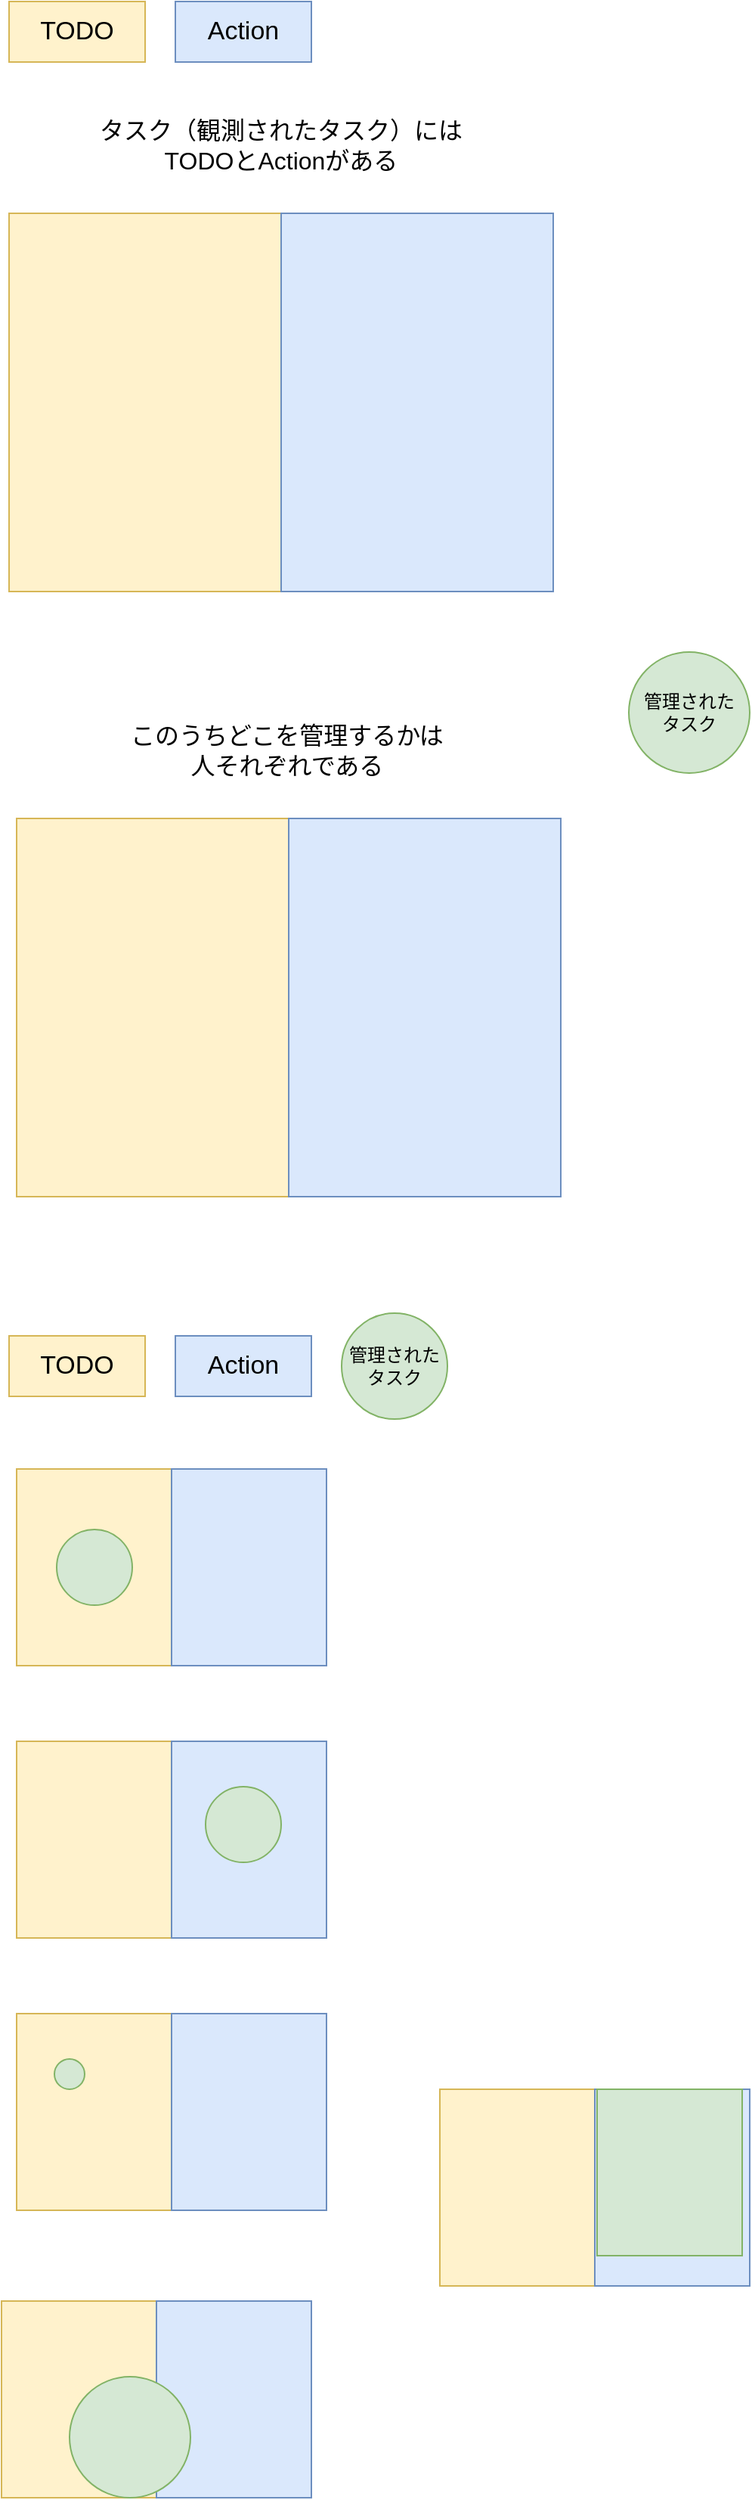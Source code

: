 <mxfile pages="1" version="11.2.5" type="device"><diagram id="jCn8M8dcA-2BfJrMnD3I" name="Page-1"><mxGraphModel dx="1086" dy="808" grid="1" gridSize="10" guides="1" tooltips="1" connect="1" arrows="1" fold="1" page="1" pageScale="1" pageWidth="827" pageHeight="1169" math="0" shadow="0"><root><mxCell id="0"/><mxCell id="1" parent="0"/><mxCell id="x2i1EUNOHhuzU4UhuLMq-5" value="&lt;font style=&quot;font-size: 17px&quot;&gt;TODO&lt;/font&gt;" style="rounded=0;whiteSpace=wrap;html=1;fillColor=#fff2cc;strokeColor=#d6b656;" vertex="1" parent="1"><mxGeometry x="200" y="50" width="90" height="40" as="geometry"/></mxCell><mxCell id="x2i1EUNOHhuzU4UhuLMq-6" value="&lt;font style=&quot;font-size: 17px&quot;&gt;Action&lt;/font&gt;" style="rounded=0;whiteSpace=wrap;html=1;fillColor=#dae8fc;strokeColor=#6c8ebf;" vertex="1" parent="1"><mxGeometry x="310" y="50" width="90" height="40" as="geometry"/></mxCell><mxCell id="x2i1EUNOHhuzU4UhuLMq-7" value="" style="group" vertex="1" connectable="0" parent="1"><mxGeometry x="200" y="190" width="360" height="250" as="geometry"/></mxCell><mxCell id="x2i1EUNOHhuzU4UhuLMq-1" value="" style="rounded=0;whiteSpace=wrap;html=1;" vertex="1" parent="x2i1EUNOHhuzU4UhuLMq-7"><mxGeometry width="360" height="250" as="geometry"/></mxCell><mxCell id="x2i1EUNOHhuzU4UhuLMq-2" value="" style="rounded=0;whiteSpace=wrap;html=1;fillColor=#fff2cc;strokeColor=#d6b656;" vertex="1" parent="x2i1EUNOHhuzU4UhuLMq-7"><mxGeometry width="180" height="250" as="geometry"/></mxCell><mxCell id="x2i1EUNOHhuzU4UhuLMq-3" value="" style="rounded=0;whiteSpace=wrap;html=1;fillColor=#dae8fc;strokeColor=#6c8ebf;" vertex="1" parent="x2i1EUNOHhuzU4UhuLMq-7"><mxGeometry x="180" width="180" height="250" as="geometry"/></mxCell><mxCell id="x2i1EUNOHhuzU4UhuLMq-8" value="管理された&lt;br&gt;タスク" style="ellipse;whiteSpace=wrap;html=1;aspect=fixed;fillColor=#d5e8d4;strokeColor=#82b366;" vertex="1" parent="1"><mxGeometry x="610" y="480" width="80" height="80" as="geometry"/></mxCell><mxCell id="x2i1EUNOHhuzU4UhuLMq-9" value="&lt;font style=&quot;font-size: 16px&quot;&gt;タスク（観測されたタスク）には&lt;br&gt;TODOとActionがある&lt;/font&gt;" style="text;html=1;strokeColor=none;fillColor=none;align=center;verticalAlign=middle;whiteSpace=wrap;rounded=0;" vertex="1" parent="1"><mxGeometry x="230" y="120" width="300" height="50" as="geometry"/></mxCell><mxCell id="x2i1EUNOHhuzU4UhuLMq-10" value="" style="group" vertex="1" connectable="0" parent="1"><mxGeometry x="205" y="590" width="360" height="250" as="geometry"/></mxCell><mxCell id="x2i1EUNOHhuzU4UhuLMq-11" value="" style="rounded=0;whiteSpace=wrap;html=1;" vertex="1" parent="x2i1EUNOHhuzU4UhuLMq-10"><mxGeometry width="360" height="250" as="geometry"/></mxCell><mxCell id="x2i1EUNOHhuzU4UhuLMq-12" value="" style="rounded=0;whiteSpace=wrap;html=1;fillColor=#fff2cc;strokeColor=#d6b656;" vertex="1" parent="x2i1EUNOHhuzU4UhuLMq-10"><mxGeometry width="180" height="250" as="geometry"/></mxCell><mxCell id="x2i1EUNOHhuzU4UhuLMq-13" value="" style="rounded=0;whiteSpace=wrap;html=1;fillColor=#dae8fc;strokeColor=#6c8ebf;" vertex="1" parent="x2i1EUNOHhuzU4UhuLMq-10"><mxGeometry x="180" width="180" height="250" as="geometry"/></mxCell><mxCell id="x2i1EUNOHhuzU4UhuLMq-14" value="&lt;span style=&quot;font-size: 16px&quot;&gt;このうちどこを管理するかは&lt;br&gt;人それぞれである&lt;/span&gt;" style="text;html=1;strokeColor=none;fillColor=none;align=center;verticalAlign=middle;whiteSpace=wrap;rounded=0;" vertex="1" parent="1"><mxGeometry x="234" y="520" width="300" height="50" as="geometry"/></mxCell><mxCell id="x2i1EUNOHhuzU4UhuLMq-15" value="" style="group" vertex="1" connectable="0" parent="1"><mxGeometry x="205" y="1020" width="205" height="130" as="geometry"/></mxCell><mxCell id="x2i1EUNOHhuzU4UhuLMq-16" value="" style="rounded=0;whiteSpace=wrap;html=1;" vertex="1" parent="x2i1EUNOHhuzU4UhuLMq-15"><mxGeometry width="205" height="130" as="geometry"/></mxCell><mxCell id="x2i1EUNOHhuzU4UhuLMq-17" value="" style="rounded=0;whiteSpace=wrap;html=1;fillColor=#fff2cc;strokeColor=#d6b656;" vertex="1" parent="x2i1EUNOHhuzU4UhuLMq-15"><mxGeometry width="102.5" height="130" as="geometry"/></mxCell><mxCell id="x2i1EUNOHhuzU4UhuLMq-18" value="" style="rounded=0;whiteSpace=wrap;html=1;fillColor=#dae8fc;strokeColor=#6c8ebf;" vertex="1" parent="x2i1EUNOHhuzU4UhuLMq-15"><mxGeometry x="102.5" width="102.5" height="130" as="geometry"/></mxCell><mxCell id="x2i1EUNOHhuzU4UhuLMq-35" value="" style="ellipse;whiteSpace=wrap;html=1;aspect=fixed;fillColor=#d5e8d4;strokeColor=#82b366;" vertex="1" parent="x2i1EUNOHhuzU4UhuLMq-15"><mxGeometry x="26.5" y="40" width="50" height="50" as="geometry"/></mxCell><mxCell id="x2i1EUNOHhuzU4UhuLMq-22" value="&lt;font style=&quot;font-size: 17px&quot;&gt;TODO&lt;/font&gt;" style="rounded=0;whiteSpace=wrap;html=1;fillColor=#fff2cc;strokeColor=#d6b656;" vertex="1" parent="1"><mxGeometry x="200" y="932" width="90" height="40" as="geometry"/></mxCell><mxCell id="x2i1EUNOHhuzU4UhuLMq-23" value="&lt;font style=&quot;font-size: 17px&quot;&gt;Action&lt;/font&gt;" style="rounded=0;whiteSpace=wrap;html=1;fillColor=#dae8fc;strokeColor=#6c8ebf;" vertex="1" parent="1"><mxGeometry x="310" y="932" width="90" height="40" as="geometry"/></mxCell><mxCell id="x2i1EUNOHhuzU4UhuLMq-19" value="管理された&lt;br&gt;タスク" style="ellipse;whiteSpace=wrap;html=1;aspect=fixed;fillColor=#d5e8d4;strokeColor=#82b366;" vertex="1" parent="1"><mxGeometry x="420" y="917" width="70" height="70" as="geometry"/></mxCell><mxCell id="x2i1EUNOHhuzU4UhuLMq-27" value="" style="group" vertex="1" connectable="0" parent="1"><mxGeometry x="205" y="1200" width="205" height="130" as="geometry"/></mxCell><mxCell id="x2i1EUNOHhuzU4UhuLMq-28" value="" style="rounded=0;whiteSpace=wrap;html=1;" vertex="1" parent="x2i1EUNOHhuzU4UhuLMq-27"><mxGeometry width="205" height="130" as="geometry"/></mxCell><mxCell id="x2i1EUNOHhuzU4UhuLMq-29" value="" style="rounded=0;whiteSpace=wrap;html=1;fillColor=#fff2cc;strokeColor=#d6b656;" vertex="1" parent="x2i1EUNOHhuzU4UhuLMq-27"><mxGeometry width="102.5" height="130" as="geometry"/></mxCell><mxCell id="x2i1EUNOHhuzU4UhuLMq-30" value="" style="rounded=0;whiteSpace=wrap;html=1;fillColor=#dae8fc;strokeColor=#6c8ebf;" vertex="1" parent="x2i1EUNOHhuzU4UhuLMq-27"><mxGeometry x="102.5" width="102.5" height="130" as="geometry"/></mxCell><mxCell id="x2i1EUNOHhuzU4UhuLMq-36" value="" style="ellipse;whiteSpace=wrap;html=1;aspect=fixed;fillColor=#d5e8d4;strokeColor=#82b366;" vertex="1" parent="x2i1EUNOHhuzU4UhuLMq-27"><mxGeometry x="125" y="30" width="50" height="50" as="geometry"/></mxCell><mxCell id="x2i1EUNOHhuzU4UhuLMq-31" value="" style="group" vertex="1" connectable="0" parent="1"><mxGeometry x="205" y="1380" width="205" height="130" as="geometry"/></mxCell><mxCell id="x2i1EUNOHhuzU4UhuLMq-32" value="" style="rounded=0;whiteSpace=wrap;html=1;" vertex="1" parent="x2i1EUNOHhuzU4UhuLMq-31"><mxGeometry width="205" height="130" as="geometry"/></mxCell><mxCell id="x2i1EUNOHhuzU4UhuLMq-33" value="" style="rounded=0;whiteSpace=wrap;html=1;fillColor=#fff2cc;strokeColor=#d6b656;" vertex="1" parent="x2i1EUNOHhuzU4UhuLMq-31"><mxGeometry width="102.5" height="130" as="geometry"/></mxCell><mxCell id="x2i1EUNOHhuzU4UhuLMq-34" value="" style="rounded=0;whiteSpace=wrap;html=1;fillColor=#dae8fc;strokeColor=#6c8ebf;" vertex="1" parent="x2i1EUNOHhuzU4UhuLMq-31"><mxGeometry x="102.5" width="102.5" height="130" as="geometry"/></mxCell><mxCell id="x2i1EUNOHhuzU4UhuLMq-37" value="" style="ellipse;whiteSpace=wrap;html=1;aspect=fixed;fillColor=#d5e8d4;strokeColor=#82b366;" vertex="1" parent="x2i1EUNOHhuzU4UhuLMq-31"><mxGeometry x="25" y="30" width="20" height="20" as="geometry"/></mxCell><mxCell id="x2i1EUNOHhuzU4UhuLMq-38" value="" style="group" vertex="1" connectable="0" parent="1"><mxGeometry x="195" y="1570" width="205" height="130" as="geometry"/></mxCell><mxCell id="x2i1EUNOHhuzU4UhuLMq-39" value="" style="rounded=0;whiteSpace=wrap;html=1;" vertex="1" parent="x2i1EUNOHhuzU4UhuLMq-38"><mxGeometry width="205" height="130" as="geometry"/></mxCell><mxCell id="x2i1EUNOHhuzU4UhuLMq-40" value="" style="rounded=0;whiteSpace=wrap;html=1;fillColor=#fff2cc;strokeColor=#d6b656;" vertex="1" parent="x2i1EUNOHhuzU4UhuLMq-38"><mxGeometry width="102.5" height="130" as="geometry"/></mxCell><mxCell id="x2i1EUNOHhuzU4UhuLMq-41" value="" style="rounded=0;whiteSpace=wrap;html=1;fillColor=#dae8fc;strokeColor=#6c8ebf;" vertex="1" parent="x2i1EUNOHhuzU4UhuLMq-38"><mxGeometry x="102.5" width="102.5" height="130" as="geometry"/></mxCell><mxCell id="x2i1EUNOHhuzU4UhuLMq-26" value="" style="ellipse;whiteSpace=wrap;html=1;aspect=fixed;fillColor=#d5e8d4;strokeColor=#82b366;" vertex="1" parent="x2i1EUNOHhuzU4UhuLMq-38"><mxGeometry x="45" y="50" width="80" height="80" as="geometry"/></mxCell><mxCell id="x2i1EUNOHhuzU4UhuLMq-43" value="" style="group" vertex="1" connectable="0" parent="1"><mxGeometry x="485" y="1430" width="205" height="130" as="geometry"/></mxCell><mxCell id="x2i1EUNOHhuzU4UhuLMq-44" value="" style="rounded=0;whiteSpace=wrap;html=1;" vertex="1" parent="x2i1EUNOHhuzU4UhuLMq-43"><mxGeometry width="205" height="130" as="geometry"/></mxCell><mxCell id="x2i1EUNOHhuzU4UhuLMq-45" value="" style="rounded=0;whiteSpace=wrap;html=1;fillColor=#fff2cc;strokeColor=#d6b656;" vertex="1" parent="x2i1EUNOHhuzU4UhuLMq-43"><mxGeometry width="102.5" height="130" as="geometry"/></mxCell><mxCell id="x2i1EUNOHhuzU4UhuLMq-46" value="" style="rounded=0;whiteSpace=wrap;html=1;fillColor=#dae8fc;strokeColor=#6c8ebf;" vertex="1" parent="x2i1EUNOHhuzU4UhuLMq-43"><mxGeometry x="102.5" width="102.5" height="130" as="geometry"/></mxCell><mxCell id="x2i1EUNOHhuzU4UhuLMq-47" value="" style="rounded=0;whiteSpace=wrap;html=1;fillColor=#d5e8d4;strokeColor=#82b366;" vertex="1" parent="x2i1EUNOHhuzU4UhuLMq-43"><mxGeometry x="104" width="96" height="110" as="geometry"/></mxCell></root></mxGraphModel></diagram></mxfile>